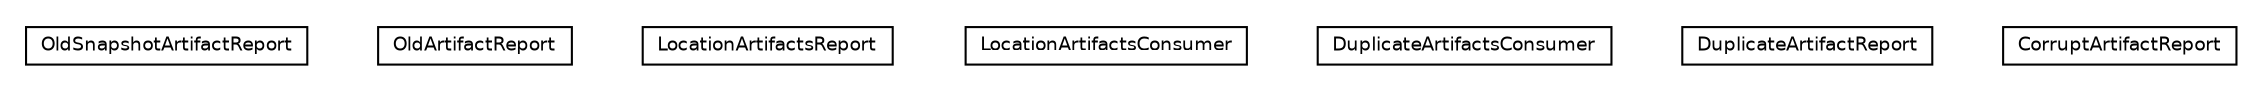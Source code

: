 #!/usr/local/bin/dot
#
# Class diagram 
# Generated by UmlGraph version 4.6 (http://www.spinellis.gr/sw/umlgraph)
#

digraph G {
	edge [fontname="Helvetica",fontsize=10,labelfontname="Helvetica",labelfontsize=10];
	node [fontname="Helvetica",fontsize=10,shape=plaintext];
	// org.apache.maven.archiva.reporting.artifact.OldSnapshotArtifactReport
	c14134 [label=<<table border="0" cellborder="1" cellspacing="0" cellpadding="2" port="p" href="./OldSnapshotArtifactReport.html">
		<tr><td><table border="0" cellspacing="0" cellpadding="1">
			<tr><td> OldSnapshotArtifactReport </td></tr>
		</table></td></tr>
		</table>>, fontname="Helvetica", fontcolor="black", fontsize=9.0];
	// org.apache.maven.archiva.reporting.artifact.OldArtifactReport
	c14135 [label=<<table border="0" cellborder="1" cellspacing="0" cellpadding="2" port="p" href="./OldArtifactReport.html">
		<tr><td><table border="0" cellspacing="0" cellpadding="1">
			<tr><td> OldArtifactReport </td></tr>
		</table></td></tr>
		</table>>, fontname="Helvetica", fontcolor="black", fontsize=9.0];
	// org.apache.maven.archiva.reporting.artifact.LocationArtifactsReport
	c14136 [label=<<table border="0" cellborder="1" cellspacing="0" cellpadding="2" port="p" href="./LocationArtifactsReport.html">
		<tr><td><table border="0" cellspacing="0" cellpadding="1">
			<tr><td> LocationArtifactsReport </td></tr>
		</table></td></tr>
		</table>>, fontname="Helvetica", fontcolor="black", fontsize=9.0];
	// org.apache.maven.archiva.reporting.artifact.LocationArtifactsConsumer
	c14137 [label=<<table border="0" cellborder="1" cellspacing="0" cellpadding="2" port="p" href="./LocationArtifactsConsumer.html">
		<tr><td><table border="0" cellspacing="0" cellpadding="1">
			<tr><td> LocationArtifactsConsumer </td></tr>
		</table></td></tr>
		</table>>, fontname="Helvetica", fontcolor="black", fontsize=9.0];
	// org.apache.maven.archiva.reporting.artifact.DuplicateArtifactsConsumer
	c14138 [label=<<table border="0" cellborder="1" cellspacing="0" cellpadding="2" port="p" href="./DuplicateArtifactsConsumer.html">
		<tr><td><table border="0" cellspacing="0" cellpadding="1">
			<tr><td> DuplicateArtifactsConsumer </td></tr>
		</table></td></tr>
		</table>>, fontname="Helvetica", fontcolor="black", fontsize=9.0];
	// org.apache.maven.archiva.reporting.artifact.DuplicateArtifactReport
	c14139 [label=<<table border="0" cellborder="1" cellspacing="0" cellpadding="2" port="p" href="./DuplicateArtifactReport.html">
		<tr><td><table border="0" cellspacing="0" cellpadding="1">
			<tr><td> DuplicateArtifactReport </td></tr>
		</table></td></tr>
		</table>>, fontname="Helvetica", fontcolor="black", fontsize=9.0];
	// org.apache.maven.archiva.reporting.artifact.CorruptArtifactReport
	c14140 [label=<<table border="0" cellborder="1" cellspacing="0" cellpadding="2" port="p" href="./CorruptArtifactReport.html">
		<tr><td><table border="0" cellspacing="0" cellpadding="1">
			<tr><td> CorruptArtifactReport </td></tr>
		</table></td></tr>
		</table>>, fontname="Helvetica", fontcolor="black", fontsize=9.0];
}

